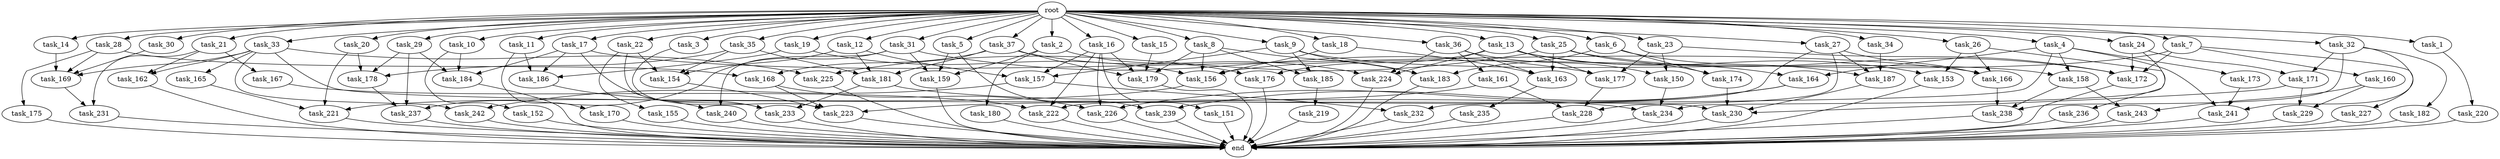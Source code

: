 digraph G {
  root [size="0.000000"];
  task_11 [size="1024.000000"];
  task_234 [size="867583393792.000000"];
  task_239 [size="996432412672.000000"];
  task_233 [size="1717986918400.000000"];
  task_185 [size="1099511627776.000000"];
  task_2 [size="1024.000000"];
  task_21 [size="1024.000000"];
  task_164 [size="274877906944.000000"];
  task_23 [size="1024.000000"];
  task_35 [size="1024.000000"];
  task_162 [size="1554778161152.000000"];
  task_33 [size="1024.000000"];
  task_176 [size="446676598784.000000"];
  task_232 [size="996432412672.000000"];
  task_231 [size="910533066752.000000"];
  task_14 [size="1024.000000"];
  task_157 [size="1322849927168.000000"];
  task_178 [size="755914244096.000000"];
  task_3 [size="1024.000000"];
  task_236 [size="309237645312.000000"];
  task_227 [size="34359738368.000000"];
  task_152 [size="214748364800.000000"];
  task_226 [size="1632087572480.000000"];
  task_225 [size="893353197568.000000"];
  task_187 [size="1382979469312.000000"];
  task_155 [size="549755813888.000000"];
  task_28 [size="1024.000000"];
  end [size="0.000000"];
  task_173 [size="137438953472.000000"];
  task_18 [size="1024.000000"];
  task_22 [size="1024.000000"];
  task_165 [size="858993459200.000000"];
  task_220 [size="77309411328.000000"];
  task_5 [size="1024.000000"];
  task_156 [size="858993459200.000000"];
  task_30 [size="1024.000000"];
  task_150 [size="773094113280.000000"];
  task_179 [size="2018634629120.000000"];
  task_242 [size="1717986918400.000000"];
  task_224 [size="1529008357376.000000"];
  task_183 [size="1795296329728.000000"];
  task_153 [size="446676598784.000000"];
  task_9 [size="1024.000000"];
  task_168 [size="1116691496960.000000"];
  task_27 [size="1024.000000"];
  task_238 [size="1382979469312.000000"];
  task_158 [size="687194767360.000000"];
  task_29 [size="1024.000000"];
  task_34 [size="1024.000000"];
  task_182 [size="214748364800.000000"];
  task_37 [size="1024.000000"];
  task_169 [size="2353642078208.000000"];
  task_221 [size="833223655424.000000"];
  task_160 [size="34359738368.000000"];
  task_230 [size="1889785610240.000000"];
  task_186 [size="1546188226560.000000"];
  task_163 [size="867583393792.000000"];
  task_172 [size="283467841536.000000"];
  task_175 [size="420906795008.000000"];
  task_8 [size="1024.000000"];
  task_154 [size="1554778161152.000000"];
  task_15 [size="1024.000000"];
  task_24 [size="1024.000000"];
  task_159 [size="584115552256.000000"];
  task_167 [size="695784701952.000000"];
  task_31 [size="1024.000000"];
  task_12 [size="1024.000000"];
  task_32 [size="1024.000000"];
  task_222 [size="249108103168.000000"];
  task_171 [size="352187318272.000000"];
  task_243 [size="996432412672.000000"];
  task_10 [size="1024.000000"];
  task_223 [size="1709396983808.000000"];
  task_241 [size="661424963584.000000"];
  task_219 [size="214748364800.000000"];
  task_1 [size="1024.000000"];
  task_20 [size="1024.000000"];
  task_4 [size="1024.000000"];
  task_13 [size="1024.000000"];
  task_36 [size="1024.000000"];
  task_170 [size="549755813888.000000"];
  task_235 [size="858993459200.000000"];
  task_16 [size="1024.000000"];
  task_181 [size="1700807049216.000000"];
  task_166 [size="1305670057984.000000"];
  task_177 [size="352187318272.000000"];
  task_228 [size="249108103168.000000"];
  task_26 [size="1024.000000"];
  task_180 [size="309237645312.000000"];
  task_25 [size="1024.000000"];
  task_19 [size="1024.000000"];
  task_229 [size="996432412672.000000"];
  task_161 [size="695784701952.000000"];
  task_151 [size="77309411328.000000"];
  task_184 [size="1211180777472.000000"];
  task_17 [size="1024.000000"];
  task_237 [size="309237645312.000000"];
  task_240 [size="171798691840.000000"];
  task_6 [size="1024.000000"];
  task_7 [size="1024.000000"];
  task_174 [size="730144440320.000000"];

  root -> task_11 [size="1.000000"];
  root -> task_28 [size="1.000000"];
  root -> task_10 [size="1.000000"];
  root -> task_20 [size="1.000000"];
  root -> task_2 [size="1.000000"];
  root -> task_4 [size="1.000000"];
  root -> task_13 [size="1.000000"];
  root -> task_21 [size="1.000000"];
  root -> task_16 [size="1.000000"];
  root -> task_22 [size="1.000000"];
  root -> task_15 [size="1.000000"];
  root -> task_36 [size="1.000000"];
  root -> task_33 [size="1.000000"];
  root -> task_1 [size="1.000000"];
  root -> task_5 [size="1.000000"];
  root -> task_14 [size="1.000000"];
  root -> task_18 [size="1.000000"];
  root -> task_26 [size="1.000000"];
  root -> task_6 [size="1.000000"];
  root -> task_25 [size="1.000000"];
  root -> task_24 [size="1.000000"];
  root -> task_9 [size="1.000000"];
  root -> task_23 [size="1.000000"];
  root -> task_3 [size="1.000000"];
  root -> task_19 [size="1.000000"];
  root -> task_27 [size="1.000000"];
  root -> task_35 [size="1.000000"];
  root -> task_17 [size="1.000000"];
  root -> task_31 [size="1.000000"];
  root -> task_12 [size="1.000000"];
  root -> task_32 [size="1.000000"];
  root -> task_34 [size="1.000000"];
  root -> task_37 [size="1.000000"];
  root -> task_30 [size="1.000000"];
  root -> task_8 [size="1.000000"];
  root -> task_7 [size="1.000000"];
  root -> task_29 [size="1.000000"];
  task_11 -> task_186 [size="536870912.000000"];
  task_11 -> task_170 [size="536870912.000000"];
  task_234 -> end [size="1.000000"];
  task_239 -> end [size="1.000000"];
  task_233 -> end [size="1.000000"];
  task_185 -> task_219 [size="209715200.000000"];
  task_2 -> task_180 [size="301989888.000000"];
  task_2 -> task_176 [size="301989888.000000"];
  task_2 -> task_159 [size="301989888.000000"];
  task_21 -> task_167 [size="679477248.000000"];
  task_21 -> task_162 [size="679477248.000000"];
  task_21 -> task_231 [size="679477248.000000"];
  task_164 -> task_239 [size="838860800.000000"];
  task_164 -> task_226 [size="838860800.000000"];
  task_23 -> task_172 [size="75497472.000000"];
  task_23 -> task_177 [size="75497472.000000"];
  task_23 -> task_150 [size="75497472.000000"];
  task_35 -> task_154 [size="301989888.000000"];
  task_35 -> task_181 [size="301989888.000000"];
  task_35 -> task_178 [size="301989888.000000"];
  task_162 -> end [size="1.000000"];
  task_33 -> task_242 [size="838860800.000000"];
  task_33 -> task_162 [size="838860800.000000"];
  task_33 -> task_169 [size="838860800.000000"];
  task_33 -> task_225 [size="838860800.000000"];
  task_33 -> task_230 [size="838860800.000000"];
  task_33 -> task_165 [size="838860800.000000"];
  task_176 -> end [size="1.000000"];
  task_232 -> end [size="1.000000"];
  task_231 -> end [size="1.000000"];
  task_14 -> task_169 [size="838860800.000000"];
  task_157 -> task_242 [size="838860800.000000"];
  task_157 -> task_232 [size="838860800.000000"];
  task_178 -> task_237 [size="33554432.000000"];
  task_3 -> task_223 [size="838860800.000000"];
  task_236 -> end [size="1.000000"];
  task_227 -> end [size="1.000000"];
  task_152 -> end [size="1.000000"];
  task_226 -> end [size="1.000000"];
  task_225 -> end [size="1.000000"];
  task_187 -> task_230 [size="134217728.000000"];
  task_155 -> end [size="1.000000"];
  task_28 -> task_175 [size="411041792.000000"];
  task_28 -> task_168 [size="411041792.000000"];
  task_28 -> task_169 [size="411041792.000000"];
  task_173 -> task_241 [size="301989888.000000"];
  task_18 -> task_156 [size="134217728.000000"];
  task_18 -> task_163 [size="134217728.000000"];
  task_22 -> task_155 [size="536870912.000000"];
  task_22 -> task_154 [size="536870912.000000"];
  task_22 -> task_233 [size="536870912.000000"];
  task_165 -> task_221 [size="209715200.000000"];
  task_220 -> end [size="1.000000"];
  task_5 -> task_239 [size="134217728.000000"];
  task_5 -> task_159 [size="134217728.000000"];
  task_156 -> task_221 [size="301989888.000000"];
  task_30 -> task_169 [size="209715200.000000"];
  task_150 -> task_234 [size="411041792.000000"];
  task_179 -> end [size="1.000000"];
  task_242 -> end [size="1.000000"];
  task_224 -> end [size="1.000000"];
  task_183 -> end [size="1.000000"];
  task_153 -> end [size="1.000000"];
  task_9 -> task_157 [size="536870912.000000"];
  task_9 -> task_183 [size="536870912.000000"];
  task_9 -> task_185 [size="536870912.000000"];
  task_9 -> task_158 [size="536870912.000000"];
  task_168 -> task_223 [size="679477248.000000"];
  task_168 -> task_226 [size="679477248.000000"];
  task_27 -> task_228 [size="134217728.000000"];
  task_27 -> task_187 [size="134217728.000000"];
  task_27 -> task_222 [size="134217728.000000"];
  task_27 -> task_166 [size="134217728.000000"];
  task_238 -> end [size="1.000000"];
  task_158 -> task_238 [size="838860800.000000"];
  task_158 -> task_243 [size="838860800.000000"];
  task_29 -> task_178 [size="134217728.000000"];
  task_29 -> task_237 [size="134217728.000000"];
  task_29 -> task_184 [size="134217728.000000"];
  task_34 -> task_187 [size="536870912.000000"];
  task_182 -> end [size="1.000000"];
  task_37 -> task_179 [size="679477248.000000"];
  task_37 -> task_168 [size="679477248.000000"];
  task_37 -> task_224 [size="679477248.000000"];
  task_37 -> task_181 [size="679477248.000000"];
  task_169 -> task_231 [size="209715200.000000"];
  task_221 -> end [size="1.000000"];
  task_160 -> task_229 [size="134217728.000000"];
  task_160 -> task_243 [size="134217728.000000"];
  task_230 -> end [size="1.000000"];
  task_186 -> task_240 [size="33554432.000000"];
  task_163 -> task_235 [size="838860800.000000"];
  task_172 -> end [size="1.000000"];
  task_175 -> end [size="1.000000"];
  task_8 -> task_179 [size="536870912.000000"];
  task_8 -> task_156 [size="536870912.000000"];
  task_8 -> task_183 [size="536870912.000000"];
  task_8 -> task_185 [size="536870912.000000"];
  task_154 -> task_223 [size="75497472.000000"];
  task_15 -> task_179 [size="679477248.000000"];
  task_24 -> task_172 [size="134217728.000000"];
  task_24 -> task_171 [size="134217728.000000"];
  task_24 -> task_234 [size="134217728.000000"];
  task_159 -> end [size="1.000000"];
  task_167 -> task_222 [size="33554432.000000"];
  task_31 -> task_177 [size="134217728.000000"];
  task_31 -> task_159 [size="134217728.000000"];
  task_31 -> task_237 [size="134217728.000000"];
  task_31 -> task_240 [size="134217728.000000"];
  task_12 -> task_154 [size="679477248.000000"];
  task_12 -> task_181 [size="679477248.000000"];
  task_12 -> task_157 [size="679477248.000000"];
  task_32 -> task_241 [size="209715200.000000"];
  task_32 -> task_171 [size="209715200.000000"];
  task_32 -> task_238 [size="209715200.000000"];
  task_32 -> task_182 [size="209715200.000000"];
  task_222 -> end [size="1.000000"];
  task_171 -> task_229 [size="838860800.000000"];
  task_171 -> task_230 [size="838860800.000000"];
  task_243 -> end [size="1.000000"];
  task_10 -> task_152 [size="209715200.000000"];
  task_10 -> task_184 [size="209715200.000000"];
  task_223 -> end [size="1.000000"];
  task_241 -> end [size="1.000000"];
  task_219 -> end [size="1.000000"];
  task_1 -> task_220 [size="75497472.000000"];
  task_20 -> task_221 [size="301989888.000000"];
  task_20 -> task_178 [size="301989888.000000"];
  task_4 -> task_164 [size="134217728.000000"];
  task_4 -> task_158 [size="134217728.000000"];
  task_4 -> task_232 [size="134217728.000000"];
  task_4 -> task_173 [size="134217728.000000"];
  task_4 -> task_241 [size="134217728.000000"];
  task_13 -> task_164 [size="134217728.000000"];
  task_13 -> task_176 [size="134217728.000000"];
  task_13 -> task_224 [size="134217728.000000"];
  task_13 -> task_177 [size="134217728.000000"];
  task_13 -> task_153 [size="134217728.000000"];
  task_36 -> task_161 [size="679477248.000000"];
  task_36 -> task_224 [size="679477248.000000"];
  task_36 -> task_150 [size="679477248.000000"];
  task_36 -> task_163 [size="679477248.000000"];
  task_170 -> end [size="1.000000"];
  task_235 -> end [size="1.000000"];
  task_16 -> task_179 [size="75497472.000000"];
  task_16 -> task_157 [size="75497472.000000"];
  task_16 -> task_151 [size="75497472.000000"];
  task_16 -> task_226 [size="75497472.000000"];
  task_16 -> task_222 [size="75497472.000000"];
  task_181 -> task_234 [size="301989888.000000"];
  task_181 -> task_233 [size="301989888.000000"];
  task_166 -> task_238 [size="301989888.000000"];
  task_177 -> task_228 [size="33554432.000000"];
  task_228 -> end [size="1.000000"];
  task_26 -> task_153 [size="301989888.000000"];
  task_26 -> task_236 [size="301989888.000000"];
  task_26 -> task_166 [size="301989888.000000"];
  task_180 -> end [size="1.000000"];
  task_25 -> task_172 [size="33554432.000000"];
  task_25 -> task_225 [size="33554432.000000"];
  task_25 -> task_174 [size="33554432.000000"];
  task_25 -> task_163 [size="33554432.000000"];
  task_19 -> task_186 [size="134217728.000000"];
  task_19 -> task_156 [size="134217728.000000"];
  task_229 -> end [size="1.000000"];
  task_161 -> task_228 [size="75497472.000000"];
  task_161 -> task_223 [size="75497472.000000"];
  task_151 -> end [size="1.000000"];
  task_184 -> end [size="1.000000"];
  task_17 -> task_186 [size="838860800.000000"];
  task_17 -> task_166 [size="838860800.000000"];
  task_17 -> task_233 [size="838860800.000000"];
  task_17 -> task_184 [size="838860800.000000"];
  task_237 -> end [size="1.000000"];
  task_240 -> end [size="1.000000"];
  task_6 -> task_183 [size="679477248.000000"];
  task_6 -> task_174 [size="679477248.000000"];
  task_6 -> task_187 [size="679477248.000000"];
  task_7 -> task_172 [size="33554432.000000"];
  task_7 -> task_227 [size="33554432.000000"];
  task_7 -> task_156 [size="33554432.000000"];
  task_7 -> task_160 [size="33554432.000000"];
  task_174 -> task_230 [size="33554432.000000"];
}
